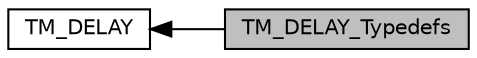 digraph "TM_DELAY_Typedefs"
{
  edge [fontname="Helvetica",fontsize="10",labelfontname="Helvetica",labelfontsize="10"];
  node [fontname="Helvetica",fontsize="10",shape=record];
  rankdir=LR;
  Node1 [label="TM_DELAY",height=0.2,width=0.4,color="black", fillcolor="white", style="filled",URL="$group___t_m___d_e_l_a_y.html",tooltip="Delay library for STM32Fxxx devices - http://stm32f4-discovery.net/2015/07/hal-library-3-delay-for-st..."];
  Node0 [label="TM_DELAY_Typedefs",height=0.2,width=0.4,color="black", fillcolor="grey75", style="filled", fontcolor="black"];
  Node1->Node0 [shape=plaintext, dir="back", style="solid"];
}
